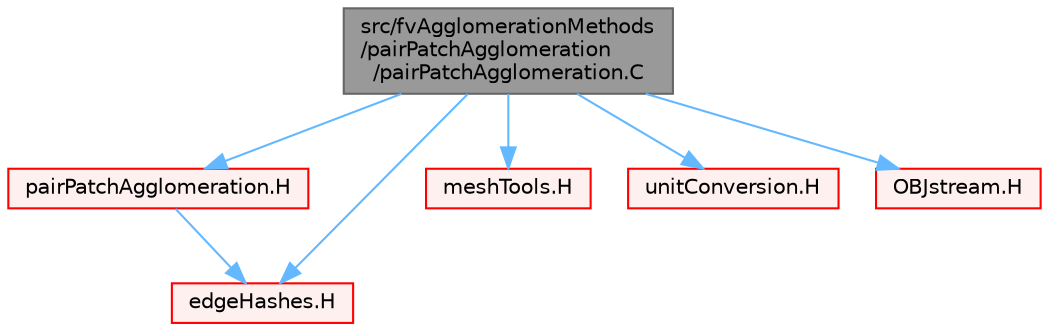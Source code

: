 digraph "src/fvAgglomerationMethods/pairPatchAgglomeration/pairPatchAgglomeration.C"
{
 // LATEX_PDF_SIZE
  bgcolor="transparent";
  edge [fontname=Helvetica,fontsize=10,labelfontname=Helvetica,labelfontsize=10];
  node [fontname=Helvetica,fontsize=10,shape=box,height=0.2,width=0.4];
  Node1 [id="Node000001",label="src/fvAgglomerationMethods\l/pairPatchAgglomeration\l/pairPatchAgglomeration.C",height=0.2,width=0.4,color="gray40", fillcolor="grey60", style="filled", fontcolor="black",tooltip=" "];
  Node1 -> Node2 [id="edge1_Node000001_Node000002",color="steelblue1",style="solid",tooltip=" "];
  Node2 [id="Node000002",label="pairPatchAgglomeration.H",height=0.2,width=0.4,color="red", fillcolor="#FFF0F0", style="filled",URL="$pairPatchAgglomeration_8H.html",tooltip=" "];
  Node2 -> Node220 [id="edge2_Node000002_Node000220",color="steelblue1",style="solid",tooltip=" "];
  Node220 [id="Node000220",label="edgeHashes.H",height=0.2,width=0.4,color="red", fillcolor="#FFF0F0", style="filled",URL="$edgeHashes_8H.html",tooltip=" "];
  Node1 -> Node221 [id="edge3_Node000001_Node000221",color="steelblue1",style="solid",tooltip=" "];
  Node221 [id="Node000221",label="meshTools.H",height=0.2,width=0.4,color="red", fillcolor="#FFF0F0", style="filled",URL="$meshTools_8H.html",tooltip=" "];
  Node1 -> Node220 [id="edge4_Node000001_Node000220",color="steelblue1",style="solid",tooltip=" "];
  Node1 -> Node228 [id="edge5_Node000001_Node000228",color="steelblue1",style="solid",tooltip=" "];
  Node228 [id="Node000228",label="unitConversion.H",height=0.2,width=0.4,color="red", fillcolor="#FFF0F0", style="filled",URL="$unitConversion_8H.html",tooltip="Unit conversion functions."];
  Node1 -> Node229 [id="edge6_Node000001_Node000229",color="steelblue1",style="solid",tooltip=" "];
  Node229 [id="Node000229",label="OBJstream.H",height=0.2,width=0.4,color="red", fillcolor="#FFF0F0", style="filled",URL="$OBJstream_8H.html",tooltip=" "];
}
